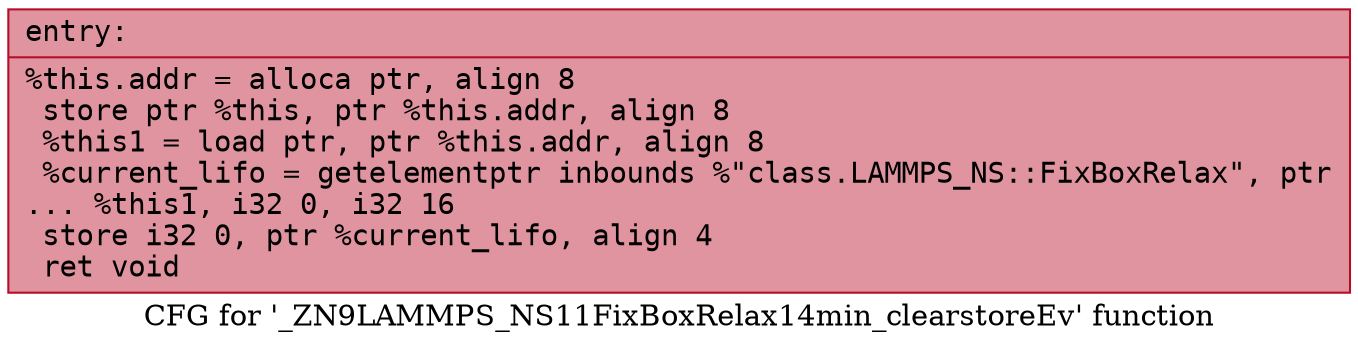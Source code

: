 digraph "CFG for '_ZN9LAMMPS_NS11FixBoxRelax14min_clearstoreEv' function" {
	label="CFG for '_ZN9LAMMPS_NS11FixBoxRelax14min_clearstoreEv' function";

	Node0x55810d8135a0 [shape=record,color="#b70d28ff", style=filled, fillcolor="#b70d2870" fontname="Courier",label="{entry:\l|  %this.addr = alloca ptr, align 8\l  store ptr %this, ptr %this.addr, align 8\l  %this1 = load ptr, ptr %this.addr, align 8\l  %current_lifo = getelementptr inbounds %\"class.LAMMPS_NS::FixBoxRelax\", ptr\l... %this1, i32 0, i32 16\l  store i32 0, ptr %current_lifo, align 4\l  ret void\l}"];
}

